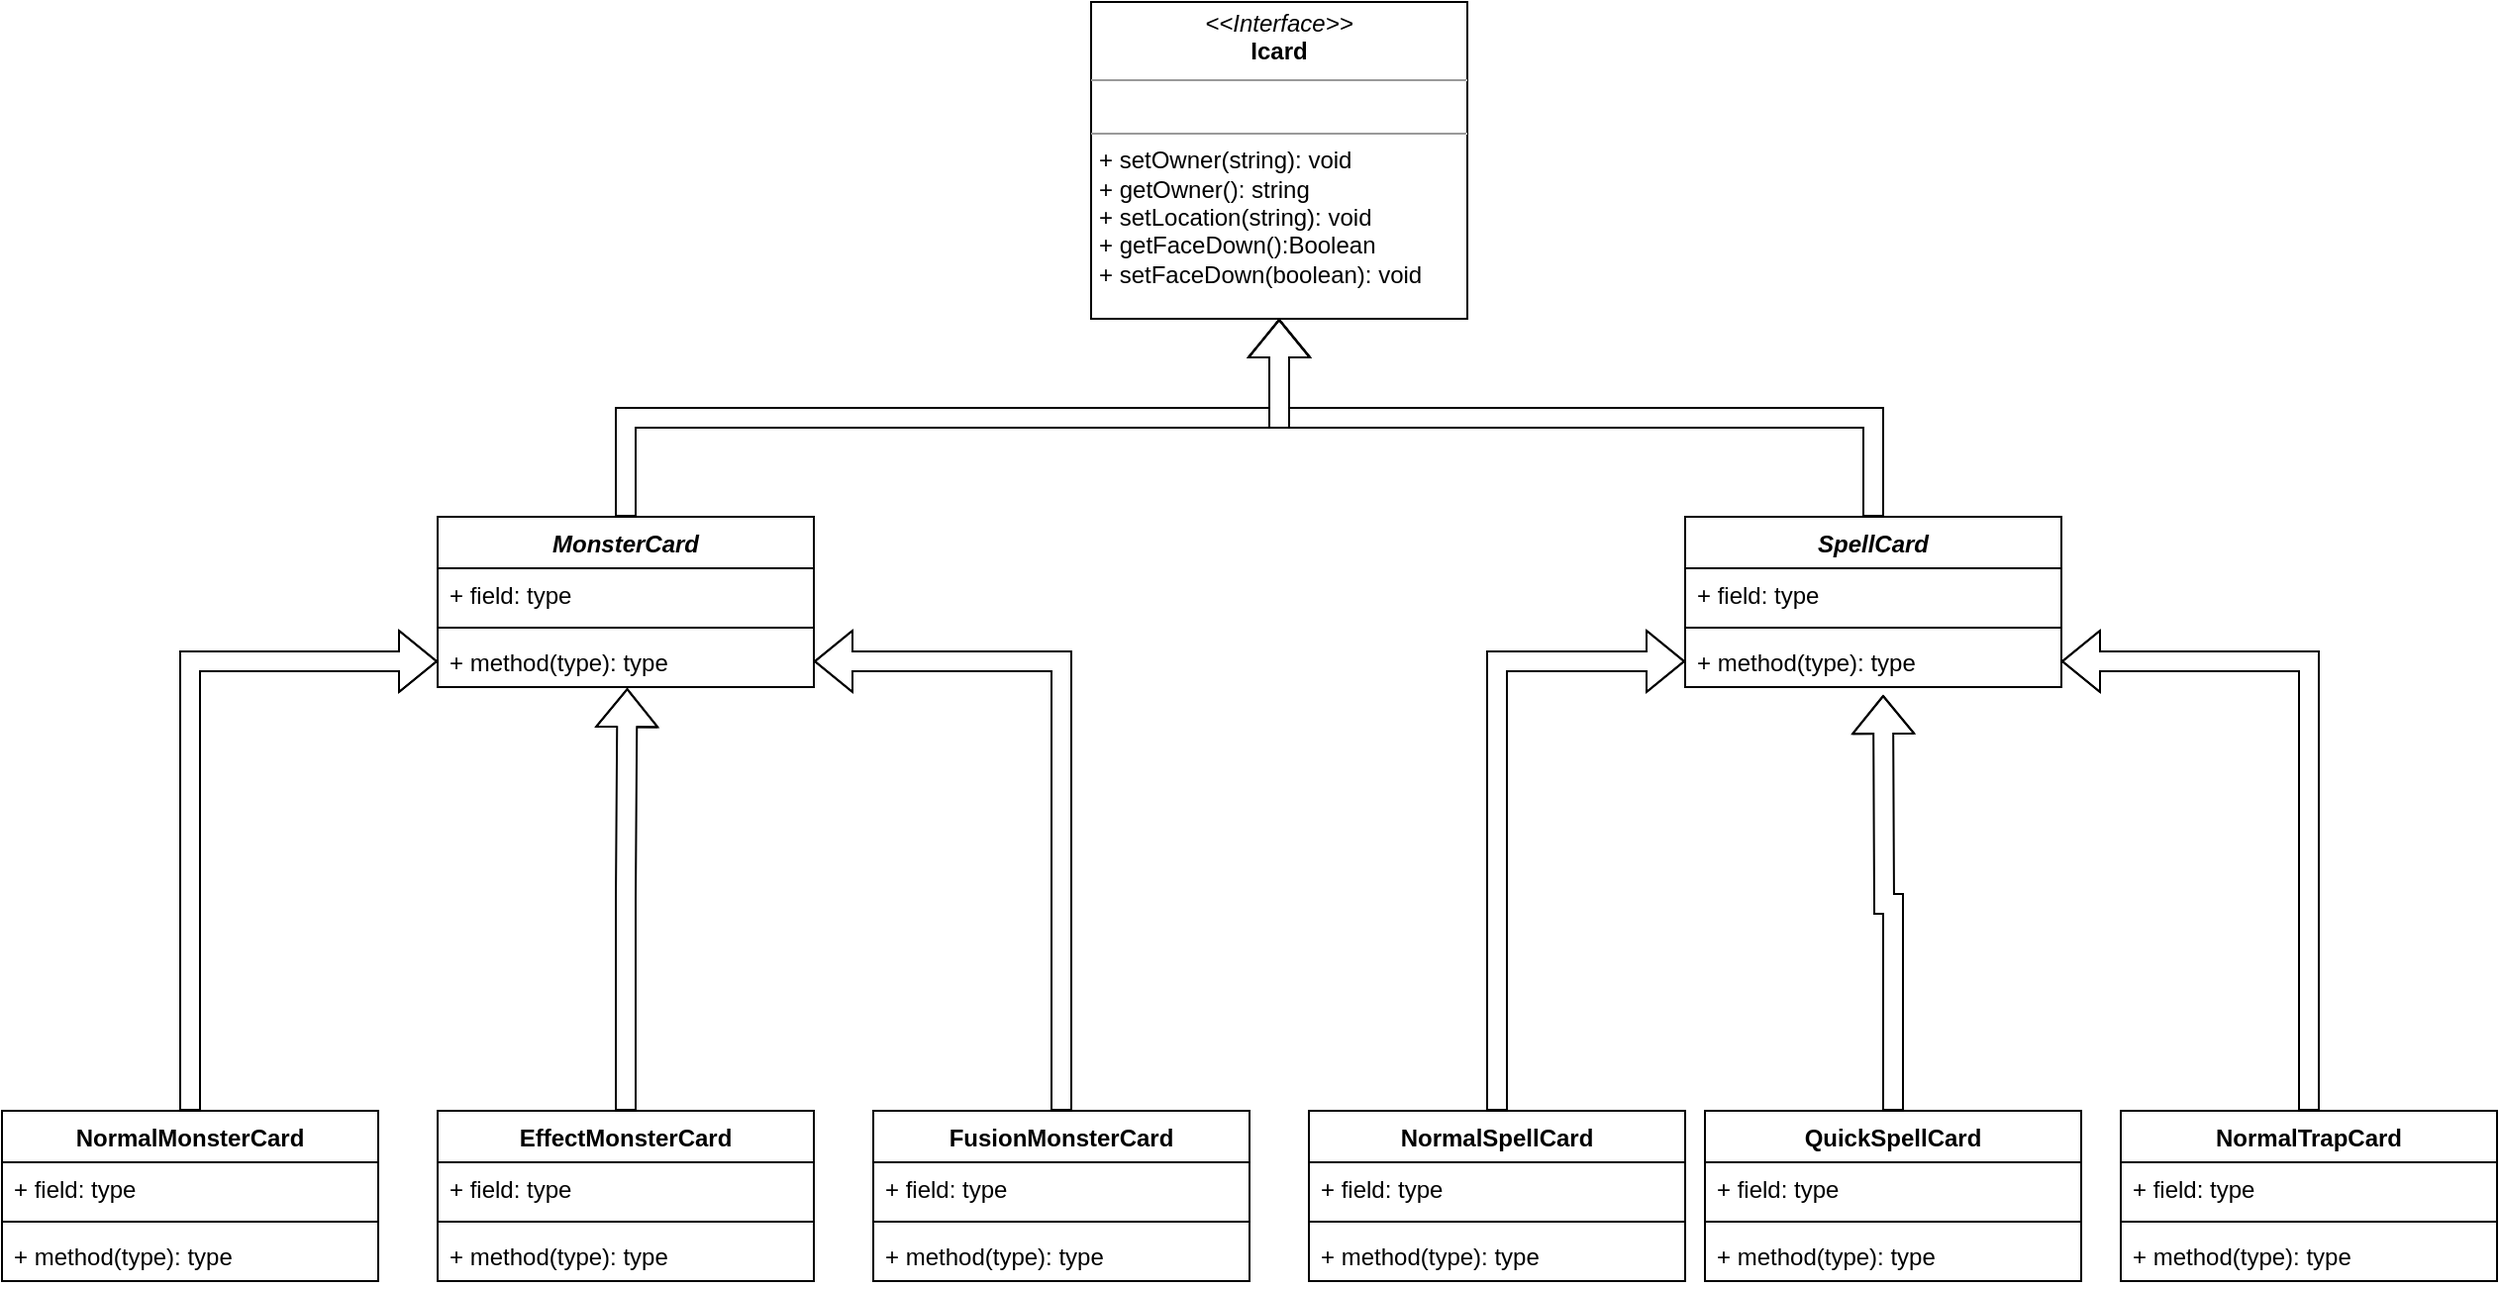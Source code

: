 <mxfile version="21.0.2" type="device"><diagram name="Page-1" id="GSaDSex7MXCEcu5uL-UB"><mxGraphModel dx="2284" dy="774" grid="1" gridSize="10" guides="1" tooltips="1" connect="1" arrows="1" fold="1" page="1" pageScale="1" pageWidth="850" pageHeight="1100" math="0" shadow="0"><root><mxCell id="0"/><mxCell id="1" parent="0"/><mxCell id="LW_yrWBJ2_Me5zjAndd_-4" value="&lt;p style=&quot;margin:0px;margin-top:4px;text-align:center;&quot;&gt;&lt;i&gt;&amp;lt;&amp;lt;Interface&amp;gt;&amp;gt;&lt;/i&gt;&lt;br&gt;&lt;b&gt;Icard&lt;/b&gt;&lt;/p&gt;&lt;hr size=&quot;1&quot;&gt;&lt;p style=&quot;margin:0px;margin-left:4px;&quot;&gt;&lt;br&gt;&lt;/p&gt;&lt;hr size=&quot;1&quot;&gt;&lt;p style=&quot;margin:0px;margin-left:4px;&quot;&gt;+ setOwner(string): void&lt;br&gt;+ getOwner(): string&lt;/p&gt;&lt;p style=&quot;margin:0px;margin-left:4px;&quot;&gt;+ setLocation(string): void&lt;/p&gt;&lt;p style=&quot;margin:0px;margin-left:4px;&quot;&gt;+ getFaceDown():Boolean&lt;/p&gt;&lt;p style=&quot;margin:0px;margin-left:4px;&quot;&gt;+ setFaceDown(boolean): void&lt;/p&gt;&lt;p style=&quot;margin:0px;margin-left:4px;&quot;&gt;&lt;br&gt;&lt;/p&gt;&lt;p style=&quot;margin:0px;margin-left:4px;&quot;&gt;&lt;br&gt;&lt;/p&gt;" style="verticalAlign=top;align=left;overflow=fill;fontSize=12;fontFamily=Helvetica;html=1;" parent="1" vertex="1"><mxGeometry x="200" y="60" width="190" height="160" as="geometry"/></mxCell><mxCell id="LW_yrWBJ2_Me5zjAndd_-11" style="edgeStyle=orthogonalEdgeStyle;rounded=0;orthogonalLoop=1;jettySize=auto;html=1;exitX=0.5;exitY=0;exitDx=0;exitDy=0;entryX=0.5;entryY=1;entryDx=0;entryDy=0;shape=flexArrow;" parent="1" source="LW_yrWBJ2_Me5zjAndd_-6" target="LW_yrWBJ2_Me5zjAndd_-4" edge="1"><mxGeometry relative="1" as="geometry"/></mxCell><mxCell id="LW_yrWBJ2_Me5zjAndd_-6" value="MonsterCard" style="swimlane;fontStyle=3;align=center;verticalAlign=top;childLayout=stackLayout;horizontal=1;startSize=26;horizontalStack=0;resizeParent=1;resizeParentMax=0;resizeLast=0;collapsible=1;marginBottom=0;" parent="1" vertex="1"><mxGeometry x="-130" y="320" width="190" height="86" as="geometry"/></mxCell><mxCell id="LW_yrWBJ2_Me5zjAndd_-7" value="+ field: type" style="text;strokeColor=none;fillColor=none;align=left;verticalAlign=top;spacingLeft=4;spacingRight=4;overflow=hidden;rotatable=0;points=[[0,0.5],[1,0.5]];portConstraint=eastwest;" parent="LW_yrWBJ2_Me5zjAndd_-6" vertex="1"><mxGeometry y="26" width="190" height="26" as="geometry"/></mxCell><mxCell id="LW_yrWBJ2_Me5zjAndd_-8" value="" style="line;strokeWidth=1;fillColor=none;align=left;verticalAlign=middle;spacingTop=-1;spacingLeft=3;spacingRight=3;rotatable=0;labelPosition=right;points=[];portConstraint=eastwest;strokeColor=inherit;" parent="LW_yrWBJ2_Me5zjAndd_-6" vertex="1"><mxGeometry y="52" width="190" height="8" as="geometry"/></mxCell><mxCell id="LW_yrWBJ2_Me5zjAndd_-9" value="+ method(type): type" style="text;strokeColor=none;fillColor=none;align=left;verticalAlign=top;spacingLeft=4;spacingRight=4;overflow=hidden;rotatable=0;points=[[0,0.5],[1,0.5]];portConstraint=eastwest;" parent="LW_yrWBJ2_Me5zjAndd_-6" vertex="1"><mxGeometry y="60" width="190" height="26" as="geometry"/></mxCell><mxCell id="LW_yrWBJ2_Me5zjAndd_-19" style="edgeStyle=orthogonalEdgeStyle;shape=flexArrow;rounded=0;orthogonalLoop=1;jettySize=auto;html=1;exitX=0.5;exitY=0;exitDx=0;exitDy=0;" parent="1" source="LW_yrWBJ2_Me5zjAndd_-15" target="LW_yrWBJ2_Me5zjAndd_-4" edge="1"><mxGeometry relative="1" as="geometry"/></mxCell><mxCell id="LW_yrWBJ2_Me5zjAndd_-15" value="SpellCard" style="swimlane;fontStyle=3;align=center;verticalAlign=top;childLayout=stackLayout;horizontal=1;startSize=26;horizontalStack=0;resizeParent=1;resizeParentMax=0;resizeLast=0;collapsible=1;marginBottom=0;" parent="1" vertex="1"><mxGeometry x="500" y="320" width="190" height="86" as="geometry"/></mxCell><mxCell id="LW_yrWBJ2_Me5zjAndd_-16" value="+ field: type" style="text;strokeColor=none;fillColor=none;align=left;verticalAlign=top;spacingLeft=4;spacingRight=4;overflow=hidden;rotatable=0;points=[[0,0.5],[1,0.5]];portConstraint=eastwest;" parent="LW_yrWBJ2_Me5zjAndd_-15" vertex="1"><mxGeometry y="26" width="190" height="26" as="geometry"/></mxCell><mxCell id="LW_yrWBJ2_Me5zjAndd_-17" value="" style="line;strokeWidth=1;fillColor=none;align=left;verticalAlign=middle;spacingTop=-1;spacingLeft=3;spacingRight=3;rotatable=0;labelPosition=right;points=[];portConstraint=eastwest;strokeColor=inherit;" parent="LW_yrWBJ2_Me5zjAndd_-15" vertex="1"><mxGeometry y="52" width="190" height="8" as="geometry"/></mxCell><mxCell id="LW_yrWBJ2_Me5zjAndd_-18" value="+ method(type): type" style="text;strokeColor=none;fillColor=none;align=left;verticalAlign=top;spacingLeft=4;spacingRight=4;overflow=hidden;rotatable=0;points=[[0,0.5],[1,0.5]];portConstraint=eastwest;" parent="LW_yrWBJ2_Me5zjAndd_-15" vertex="1"><mxGeometry y="60" width="190" height="26" as="geometry"/></mxCell><mxCell id="LW_yrWBJ2_Me5zjAndd_-36" style="edgeStyle=orthogonalEdgeStyle;shape=flexArrow;rounded=0;orthogonalLoop=1;jettySize=auto;html=1;entryX=0;entryY=0.5;entryDx=0;entryDy=0;" parent="1" source="LW_yrWBJ2_Me5zjAndd_-20" target="LW_yrWBJ2_Me5zjAndd_-9" edge="1"><mxGeometry relative="1" as="geometry"/></mxCell><mxCell id="LW_yrWBJ2_Me5zjAndd_-20" value="NormalMonsterCard" style="swimlane;fontStyle=1;align=center;verticalAlign=top;childLayout=stackLayout;horizontal=1;startSize=26;horizontalStack=0;resizeParent=1;resizeParentMax=0;resizeLast=0;collapsible=1;marginBottom=0;" parent="1" vertex="1"><mxGeometry x="-350" y="620" width="190" height="86" as="geometry"/></mxCell><mxCell id="LW_yrWBJ2_Me5zjAndd_-21" value="+ field: type" style="text;strokeColor=none;fillColor=none;align=left;verticalAlign=top;spacingLeft=4;spacingRight=4;overflow=hidden;rotatable=0;points=[[0,0.5],[1,0.5]];portConstraint=eastwest;" parent="LW_yrWBJ2_Me5zjAndd_-20" vertex="1"><mxGeometry y="26" width="190" height="26" as="geometry"/></mxCell><mxCell id="LW_yrWBJ2_Me5zjAndd_-22" value="" style="line;strokeWidth=1;fillColor=none;align=left;verticalAlign=middle;spacingTop=-1;spacingLeft=3;spacingRight=3;rotatable=0;labelPosition=right;points=[];portConstraint=eastwest;strokeColor=inherit;" parent="LW_yrWBJ2_Me5zjAndd_-20" vertex="1"><mxGeometry y="52" width="190" height="8" as="geometry"/></mxCell><mxCell id="LW_yrWBJ2_Me5zjAndd_-23" value="+ method(type): type" style="text;strokeColor=none;fillColor=none;align=left;verticalAlign=top;spacingLeft=4;spacingRight=4;overflow=hidden;rotatable=0;points=[[0,0.5],[1,0.5]];portConstraint=eastwest;" parent="LW_yrWBJ2_Me5zjAndd_-20" vertex="1"><mxGeometry y="60" width="190" height="26" as="geometry"/></mxCell><mxCell id="LW_yrWBJ2_Me5zjAndd_-34" style="edgeStyle=orthogonalEdgeStyle;shape=flexArrow;rounded=0;orthogonalLoop=1;jettySize=auto;html=1;exitX=0.5;exitY=0;exitDx=0;exitDy=0;entryX=0.504;entryY=1.023;entryDx=0;entryDy=0;entryPerimeter=0;" parent="1" source="LW_yrWBJ2_Me5zjAndd_-24" target="LW_yrWBJ2_Me5zjAndd_-9" edge="1"><mxGeometry relative="1" as="geometry"/></mxCell><mxCell id="LW_yrWBJ2_Me5zjAndd_-24" value="EffectMonsterCard" style="swimlane;fontStyle=1;align=center;verticalAlign=top;childLayout=stackLayout;horizontal=1;startSize=26;horizontalStack=0;resizeParent=1;resizeParentMax=0;resizeLast=0;collapsible=1;marginBottom=0;" parent="1" vertex="1"><mxGeometry x="-130" y="620" width="190" height="86" as="geometry"/></mxCell><mxCell id="LW_yrWBJ2_Me5zjAndd_-25" value="+ field: type" style="text;strokeColor=none;fillColor=none;align=left;verticalAlign=top;spacingLeft=4;spacingRight=4;overflow=hidden;rotatable=0;points=[[0,0.5],[1,0.5]];portConstraint=eastwest;" parent="LW_yrWBJ2_Me5zjAndd_-24" vertex="1"><mxGeometry y="26" width="190" height="26" as="geometry"/></mxCell><mxCell id="LW_yrWBJ2_Me5zjAndd_-26" value="" style="line;strokeWidth=1;fillColor=none;align=left;verticalAlign=middle;spacingTop=-1;spacingLeft=3;spacingRight=3;rotatable=0;labelPosition=right;points=[];portConstraint=eastwest;strokeColor=inherit;" parent="LW_yrWBJ2_Me5zjAndd_-24" vertex="1"><mxGeometry y="52" width="190" height="8" as="geometry"/></mxCell><mxCell id="LW_yrWBJ2_Me5zjAndd_-27" value="+ method(type): type" style="text;strokeColor=none;fillColor=none;align=left;verticalAlign=top;spacingLeft=4;spacingRight=4;overflow=hidden;rotatable=0;points=[[0,0.5],[1,0.5]];portConstraint=eastwest;" parent="LW_yrWBJ2_Me5zjAndd_-24" vertex="1"><mxGeometry y="60" width="190" height="26" as="geometry"/></mxCell><mxCell id="LW_yrWBJ2_Me5zjAndd_-35" style="edgeStyle=orthogonalEdgeStyle;shape=flexArrow;rounded=0;orthogonalLoop=1;jettySize=auto;html=1;" parent="1" source="LW_yrWBJ2_Me5zjAndd_-28" target="LW_yrWBJ2_Me5zjAndd_-9" edge="1"><mxGeometry relative="1" as="geometry"/></mxCell><mxCell id="LW_yrWBJ2_Me5zjAndd_-28" value="FusionMonsterCard" style="swimlane;fontStyle=1;align=center;verticalAlign=top;childLayout=stackLayout;horizontal=1;startSize=26;horizontalStack=0;resizeParent=1;resizeParentMax=0;resizeLast=0;collapsible=1;marginBottom=0;" parent="1" vertex="1"><mxGeometry x="90" y="620" width="190" height="86" as="geometry"/></mxCell><mxCell id="LW_yrWBJ2_Me5zjAndd_-29" value="+ field: type" style="text;strokeColor=none;fillColor=none;align=left;verticalAlign=top;spacingLeft=4;spacingRight=4;overflow=hidden;rotatable=0;points=[[0,0.5],[1,0.5]];portConstraint=eastwest;" parent="LW_yrWBJ2_Me5zjAndd_-28" vertex="1"><mxGeometry y="26" width="190" height="26" as="geometry"/></mxCell><mxCell id="LW_yrWBJ2_Me5zjAndd_-30" value="" style="line;strokeWidth=1;fillColor=none;align=left;verticalAlign=middle;spacingTop=-1;spacingLeft=3;spacingRight=3;rotatable=0;labelPosition=right;points=[];portConstraint=eastwest;strokeColor=inherit;" parent="LW_yrWBJ2_Me5zjAndd_-28" vertex="1"><mxGeometry y="52" width="190" height="8" as="geometry"/></mxCell><mxCell id="LW_yrWBJ2_Me5zjAndd_-31" value="+ method(type): type" style="text;strokeColor=none;fillColor=none;align=left;verticalAlign=top;spacingLeft=4;spacingRight=4;overflow=hidden;rotatable=0;points=[[0,0.5],[1,0.5]];portConstraint=eastwest;" parent="LW_yrWBJ2_Me5zjAndd_-28" vertex="1"><mxGeometry y="60" width="190" height="26" as="geometry"/></mxCell><mxCell id="LW_yrWBJ2_Me5zjAndd_-49" style="edgeStyle=orthogonalEdgeStyle;shape=flexArrow;rounded=0;orthogonalLoop=1;jettySize=auto;html=1;" parent="1" source="LW_yrWBJ2_Me5zjAndd_-37" target="LW_yrWBJ2_Me5zjAndd_-18" edge="1"><mxGeometry relative="1" as="geometry"/></mxCell><mxCell id="LW_yrWBJ2_Me5zjAndd_-37" value="NormalSpellCard" style="swimlane;fontStyle=1;align=center;verticalAlign=top;childLayout=stackLayout;horizontal=1;startSize=26;horizontalStack=0;resizeParent=1;resizeParentMax=0;resizeLast=0;collapsible=1;marginBottom=0;" parent="1" vertex="1"><mxGeometry x="310" y="620" width="190" height="86" as="geometry"/></mxCell><mxCell id="LW_yrWBJ2_Me5zjAndd_-38" value="+ field: type" style="text;strokeColor=none;fillColor=none;align=left;verticalAlign=top;spacingLeft=4;spacingRight=4;overflow=hidden;rotatable=0;points=[[0,0.5],[1,0.5]];portConstraint=eastwest;" parent="LW_yrWBJ2_Me5zjAndd_-37" vertex="1"><mxGeometry y="26" width="190" height="26" as="geometry"/></mxCell><mxCell id="LW_yrWBJ2_Me5zjAndd_-39" value="" style="line;strokeWidth=1;fillColor=none;align=left;verticalAlign=middle;spacingTop=-1;spacingLeft=3;spacingRight=3;rotatable=0;labelPosition=right;points=[];portConstraint=eastwest;strokeColor=inherit;" parent="LW_yrWBJ2_Me5zjAndd_-37" vertex="1"><mxGeometry y="52" width="190" height="8" as="geometry"/></mxCell><mxCell id="LW_yrWBJ2_Me5zjAndd_-40" value="+ method(type): type" style="text;strokeColor=none;fillColor=none;align=left;verticalAlign=top;spacingLeft=4;spacingRight=4;overflow=hidden;rotatable=0;points=[[0,0.5],[1,0.5]];portConstraint=eastwest;" parent="LW_yrWBJ2_Me5zjAndd_-37" vertex="1"><mxGeometry y="60" width="190" height="26" as="geometry"/></mxCell><mxCell id="LW_yrWBJ2_Me5zjAndd_-50" style="edgeStyle=orthogonalEdgeStyle;shape=flexArrow;rounded=0;orthogonalLoop=1;jettySize=auto;html=1;" parent="1" source="LW_yrWBJ2_Me5zjAndd_-41" edge="1"><mxGeometry relative="1" as="geometry"><mxPoint x="600" y="410" as="targetPoint"/></mxGeometry></mxCell><mxCell id="LW_yrWBJ2_Me5zjAndd_-41" value="QuickSpellCard" style="swimlane;fontStyle=1;align=center;verticalAlign=top;childLayout=stackLayout;horizontal=1;startSize=26;horizontalStack=0;resizeParent=1;resizeParentMax=0;resizeLast=0;collapsible=1;marginBottom=0;" parent="1" vertex="1"><mxGeometry x="510" y="620" width="190" height="86" as="geometry"/></mxCell><mxCell id="LW_yrWBJ2_Me5zjAndd_-42" value="+ field: type" style="text;strokeColor=none;fillColor=none;align=left;verticalAlign=top;spacingLeft=4;spacingRight=4;overflow=hidden;rotatable=0;points=[[0,0.5],[1,0.5]];portConstraint=eastwest;" parent="LW_yrWBJ2_Me5zjAndd_-41" vertex="1"><mxGeometry y="26" width="190" height="26" as="geometry"/></mxCell><mxCell id="LW_yrWBJ2_Me5zjAndd_-43" value="" style="line;strokeWidth=1;fillColor=none;align=left;verticalAlign=middle;spacingTop=-1;spacingLeft=3;spacingRight=3;rotatable=0;labelPosition=right;points=[];portConstraint=eastwest;strokeColor=inherit;" parent="LW_yrWBJ2_Me5zjAndd_-41" vertex="1"><mxGeometry y="52" width="190" height="8" as="geometry"/></mxCell><mxCell id="LW_yrWBJ2_Me5zjAndd_-44" value="+ method(type): type" style="text;strokeColor=none;fillColor=none;align=left;verticalAlign=top;spacingLeft=4;spacingRight=4;overflow=hidden;rotatable=0;points=[[0,0.5],[1,0.5]];portConstraint=eastwest;" parent="LW_yrWBJ2_Me5zjAndd_-41" vertex="1"><mxGeometry y="60" width="190" height="26" as="geometry"/></mxCell><mxCell id="LW_yrWBJ2_Me5zjAndd_-51" style="edgeStyle=orthogonalEdgeStyle;shape=flexArrow;rounded=0;orthogonalLoop=1;jettySize=auto;html=1;entryX=1;entryY=0.5;entryDx=0;entryDy=0;" parent="1" source="LW_yrWBJ2_Me5zjAndd_-45" target="LW_yrWBJ2_Me5zjAndd_-18" edge="1"><mxGeometry relative="1" as="geometry"/></mxCell><mxCell id="LW_yrWBJ2_Me5zjAndd_-45" value="NormalTrapCard" style="swimlane;fontStyle=1;align=center;verticalAlign=top;childLayout=stackLayout;horizontal=1;startSize=26;horizontalStack=0;resizeParent=1;resizeParentMax=0;resizeLast=0;collapsible=1;marginBottom=0;" parent="1" vertex="1"><mxGeometry x="720" y="620" width="190" height="86" as="geometry"/></mxCell><mxCell id="LW_yrWBJ2_Me5zjAndd_-46" value="+ field: type" style="text;strokeColor=none;fillColor=none;align=left;verticalAlign=top;spacingLeft=4;spacingRight=4;overflow=hidden;rotatable=0;points=[[0,0.5],[1,0.5]];portConstraint=eastwest;" parent="LW_yrWBJ2_Me5zjAndd_-45" vertex="1"><mxGeometry y="26" width="190" height="26" as="geometry"/></mxCell><mxCell id="LW_yrWBJ2_Me5zjAndd_-47" value="" style="line;strokeWidth=1;fillColor=none;align=left;verticalAlign=middle;spacingTop=-1;spacingLeft=3;spacingRight=3;rotatable=0;labelPosition=right;points=[];portConstraint=eastwest;strokeColor=inherit;" parent="LW_yrWBJ2_Me5zjAndd_-45" vertex="1"><mxGeometry y="52" width="190" height="8" as="geometry"/></mxCell><mxCell id="LW_yrWBJ2_Me5zjAndd_-48" value="+ method(type): type" style="text;strokeColor=none;fillColor=none;align=left;verticalAlign=top;spacingLeft=4;spacingRight=4;overflow=hidden;rotatable=0;points=[[0,0.5],[1,0.5]];portConstraint=eastwest;" parent="LW_yrWBJ2_Me5zjAndd_-45" vertex="1"><mxGeometry y="60" width="190" height="26" as="geometry"/></mxCell></root></mxGraphModel></diagram></mxfile>
